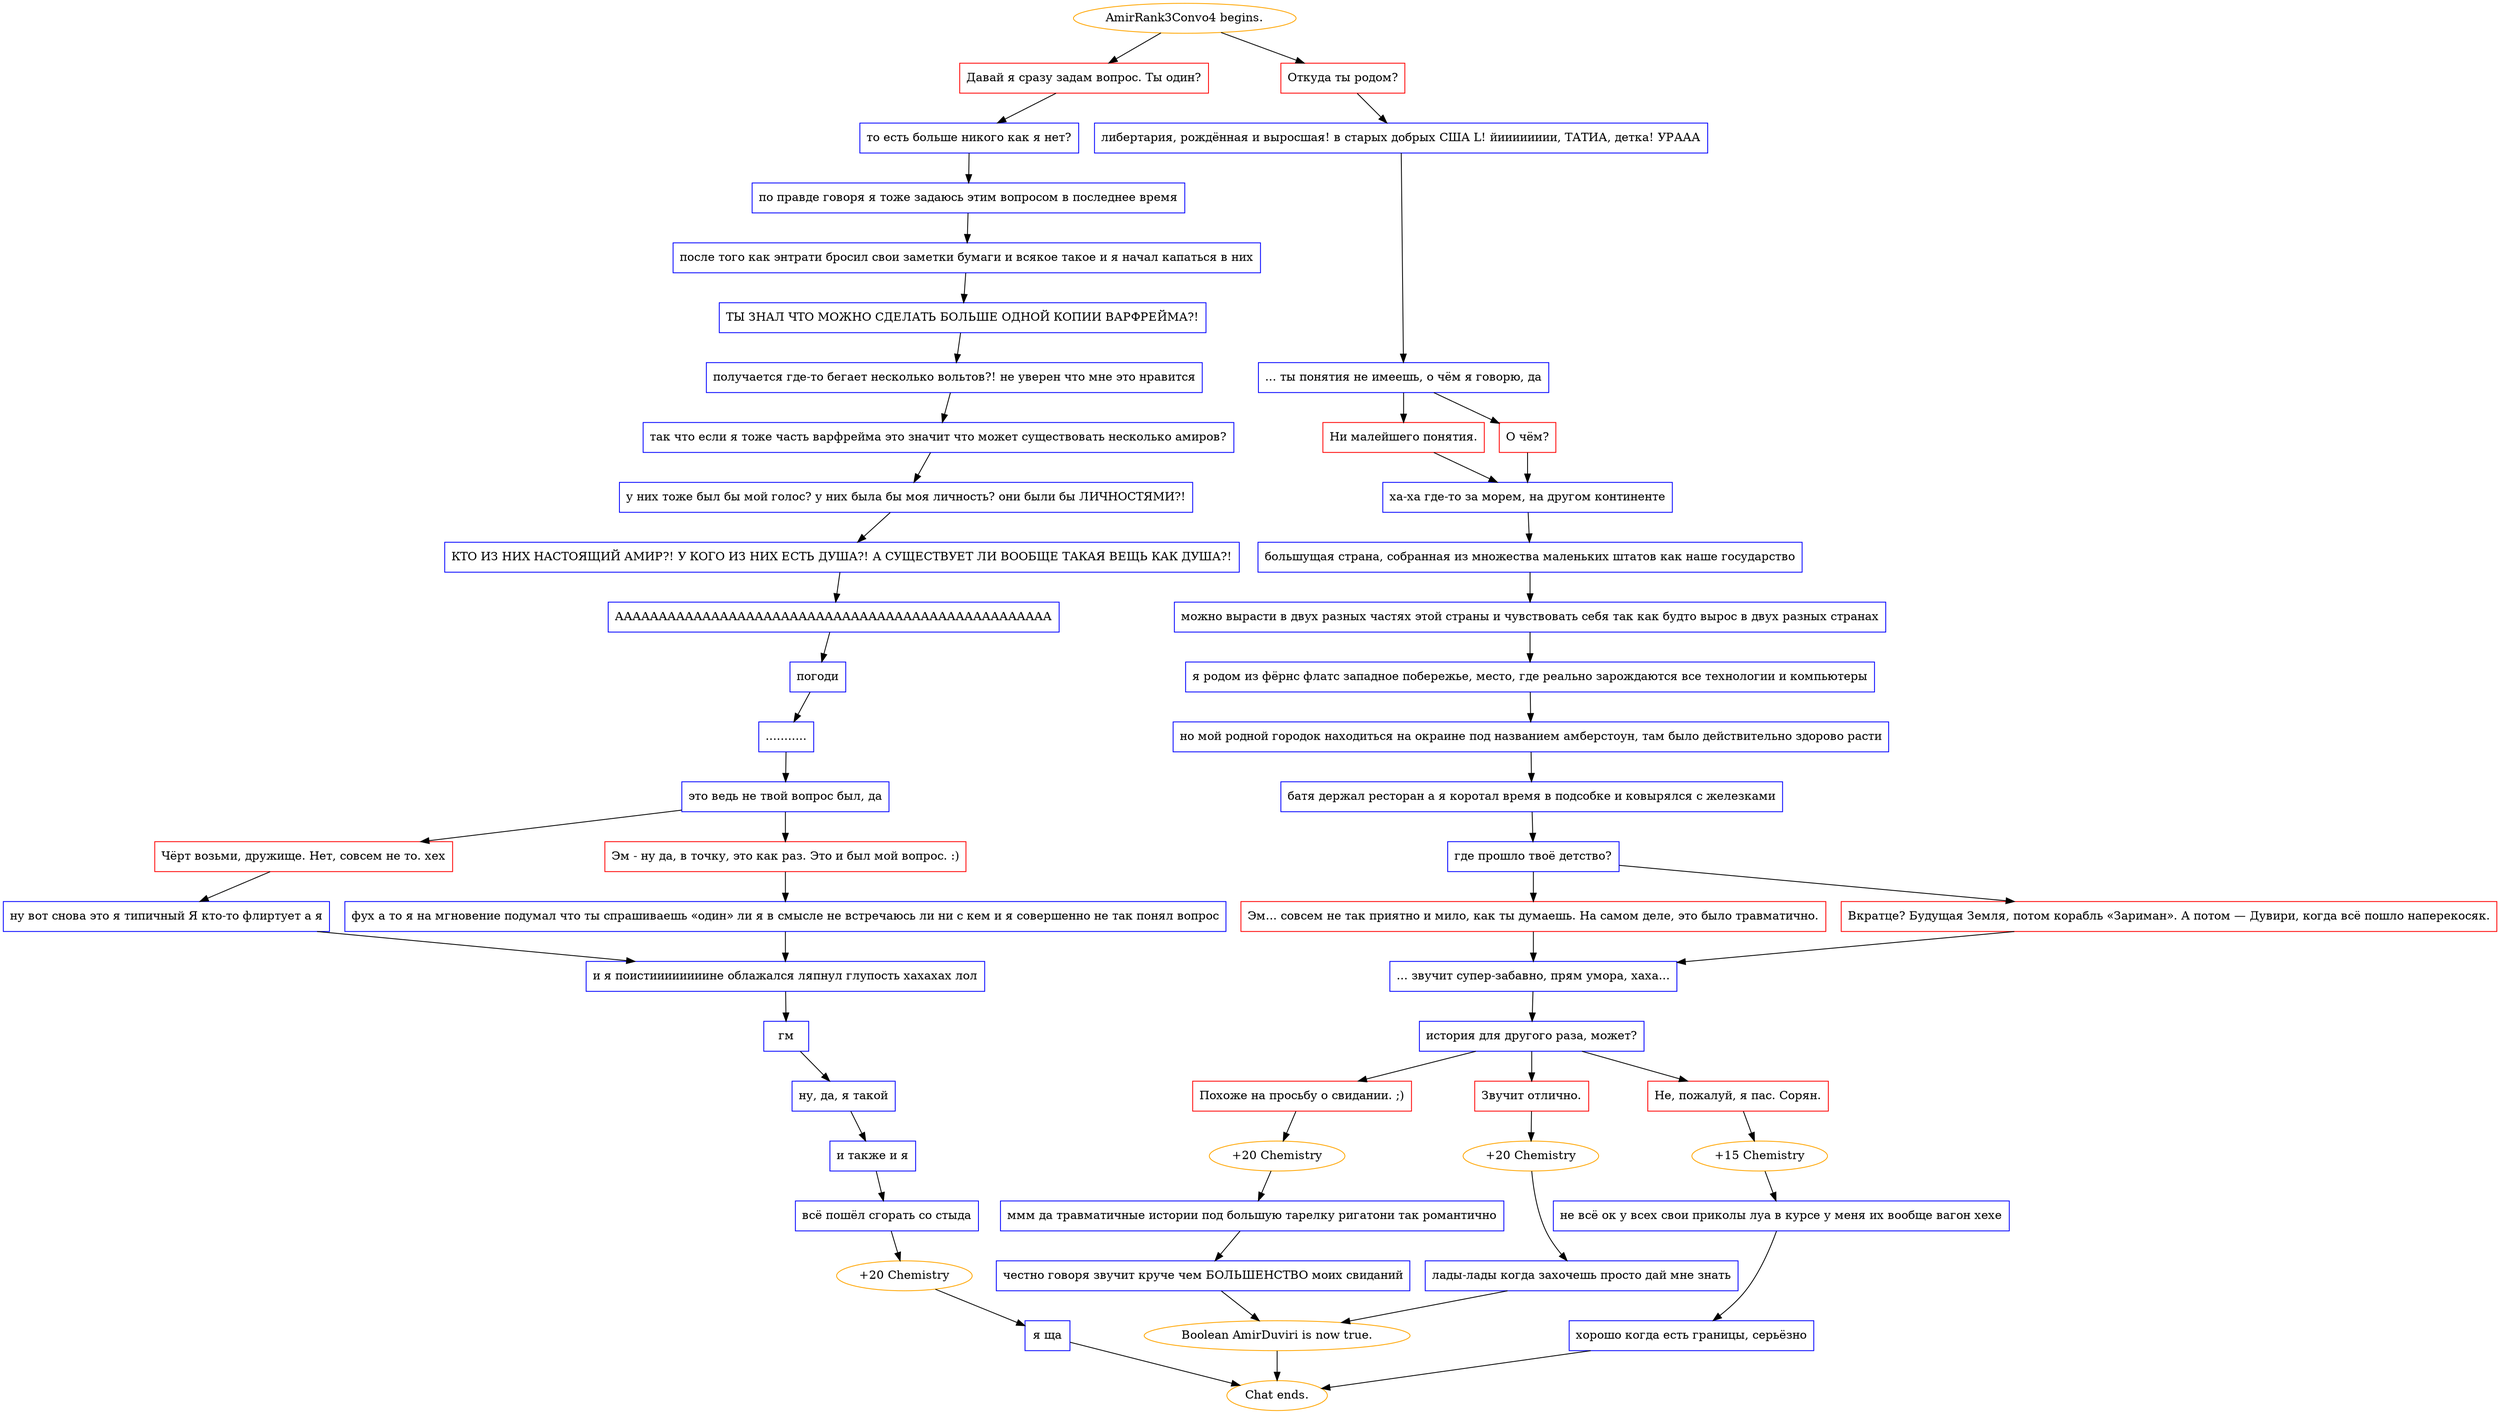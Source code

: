 digraph {
	"AmirRank3Convo4 begins." [color=orange];
		"AmirRank3Convo4 begins." -> j2331458689;
		"AmirRank3Convo4 begins." -> j1094302344;
	j2331458689 [label="Давай я сразу задам вопрос. Ты один?",shape=box,color=red];
		j2331458689 -> j1939036679;
	j1094302344 [label="Откуда ты родом?",shape=box,color=red];
		j1094302344 -> j3450208480;
	j1939036679 [label="то есть больше никого как я нет?",shape=box,color=blue];
		j1939036679 -> j1257462277;
	j3450208480 [label="либертария, рождённая и выросшая! в старых добрых США L! йииииииии, ТАТИА, детка! УРААА",shape=box,color=blue];
		j3450208480 -> j156038793;
	j1257462277 [label="по правде говоря я тоже задаюсь этим вопросом в последнее время",shape=box,color=blue];
		j1257462277 -> j4007565724;
	j156038793 [label="... ты понятия не имеешь, о чём я говорю, да",shape=box,color=blue];
		j156038793 -> j1181587041;
		j156038793 -> j3731399864;
	j4007565724 [label="после того как энтрати бросил свои заметки бумаги и всякое такое и я начал капаться в них",shape=box,color=blue];
		j4007565724 -> j2860097207;
	j1181587041 [label="Ни малейшего понятия.",shape=box,color=red];
		j1181587041 -> j4078295523;
	j3731399864 [label="О чём?",shape=box,color=red];
		j3731399864 -> j4078295523;
	j2860097207 [label="ТЫ ЗНАЛ ЧТО МОЖНО СДЕЛАТЬ БОЛЬШЕ ОДНОЙ КОПИИ ВАРФРЕЙМА?!",shape=box,color=blue];
		j2860097207 -> j2764041663;
	j4078295523 [label="ха-ха где-то за морем, на другом континенте",shape=box,color=blue];
		j4078295523 -> j2105961105;
	j2764041663 [label="получается где-то бегает несколько вольтов?! не уверен что мне это нравится",shape=box,color=blue];
		j2764041663 -> j1115741561;
	j2105961105 [label="большущая страна, собранная из множества маленьких штатов как наше государство",shape=box,color=blue];
		j2105961105 -> j2031036188;
	j1115741561 [label="так что если я тоже часть варфрейма это значит что может существовать несколько амиров?",shape=box,color=blue];
		j1115741561 -> j3125738412;
	j2031036188 [label="можно вырасти в двух разных частях этой страны и чувствовать себя так как будто вырос в двух разных странах",shape=box,color=blue];
		j2031036188 -> j210003857;
	j3125738412 [label="у них тоже был бы мой голос? у них была бы моя личность? они были бы ЛИЧНОСТЯМИ?!",shape=box,color=blue];
		j3125738412 -> j1279684555;
	j210003857 [label="я родом из фёрнс флатс западное побережье, место, где реально зарождаются все технологии и компьютеры",shape=box,color=blue];
		j210003857 -> j1583916980;
	j1279684555 [label="КТО ИЗ НИХ НАСТОЯЩИЙ АМИР?! У КОГО ИЗ НИХ ЕСТЬ ДУША?! А СУЩЕСТВУЕТ ЛИ ВООБЩЕ ТАКАЯ ВЕЩЬ КАК ДУША?!",shape=box,color=blue];
		j1279684555 -> j2516207051;
	j1583916980 [label="но мой родной городок находиться на окраине под названием амберстоун, там было действительно здорово расти",shape=box,color=blue];
		j1583916980 -> j3240609264;
	j2516207051 [label="АААААААААААААААААААААААААААААААААААААААААААААААААА",shape=box,color=blue];
		j2516207051 -> j3378752066;
	j3240609264 [label="батя держал ресторан а я коротал время в подсобке и ковырялся с железками",shape=box,color=blue];
		j3240609264 -> j497542030;
	j3378752066 [label="погоди",shape=box,color=blue];
		j3378752066 -> j3503244617;
	j497542030 [label="где прошло твоё детство?",shape=box,color=blue];
		j497542030 -> j3473516487;
		j497542030 -> j1718199038;
	j3503244617 [label="...........",shape=box,color=blue];
		j3503244617 -> j1234214197;
	j3473516487 [label="Эм... совсем не так приятно и мило, как ты думаешь. На самом деле, это было травматично.",shape=box,color=red];
		j3473516487 -> j4033827015;
	j1718199038 [label="Вкратце? Будущая Земля, потом корабль «Зариман». А потом — Дувири, когда всё пошло наперекосяк.",shape=box,color=red];
		j1718199038 -> j4033827015;
	j1234214197 [label="это ведь не твой вопрос был, да",shape=box,color=blue];
		j1234214197 -> j1288999918;
		j1234214197 -> j1086119934;
	j4033827015 [label="... звучит супер-забавно, прям умора, хаха...",shape=box,color=blue];
		j4033827015 -> j3524885715;
	j1288999918 [label="Чёрт возьми, дружище. Нет, совсем не то. хех",shape=box,color=red];
		j1288999918 -> j3103209055;
	j1086119934 [label="Эм - ну да, в точку, это как раз. Это и был мой вопрос. :)",shape=box,color=red];
		j1086119934 -> j2210074288;
	j3524885715 [label="история для другого раза, может?",shape=box,color=blue];
		j3524885715 -> j2925830550;
		j3524885715 -> j1938450602;
		j3524885715 -> j3682668072;
	j3103209055 [label="ну вот снова это я типичный Я кто-то флиртует а я",shape=box,color=blue];
		j3103209055 -> j2174363948;
	j2210074288 [label="фух а то я на мгновение подумал что ты спрашиваешь «один» ли я в смысле не встречаюсь ли ни с кем и я совершенно не так понял вопрос",shape=box,color=blue];
		j2210074288 -> j2174363948;
	j2925830550 [label="Похоже на просьбу о свидании. ;)",shape=box,color=red];
		j2925830550 -> j60410594;
	j1938450602 [label="Звучит отлично.",shape=box,color=red];
		j1938450602 -> j1560935883;
	j3682668072 [label="Не, пожалуй, я пас. Сорян.",shape=box,color=red];
		j3682668072 -> j2927622831;
	j2174363948 [label="и я поистиииииииине облажался ляпнул глупость хахахах лол",shape=box,color=blue];
		j2174363948 -> j4034174776;
	j60410594 [label="+20 Chemistry",color=orange];
		j60410594 -> j2913732586;
	j1560935883 [label="+20 Chemistry",color=orange];
		j1560935883 -> j2459125111;
	j2927622831 [label="+15 Chemistry",color=orange];
		j2927622831 -> j3575774568;
	j4034174776 [label="гм",shape=box,color=blue];
		j4034174776 -> j1468205003;
	j2913732586 [label="ммм да травматичные истории под большую тарелку ригатони так романтично",shape=box,color=blue];
		j2913732586 -> j3515543264;
	j2459125111 [label="лады-лады когда захочешь просто дай мне знать",shape=box,color=blue];
		j2459125111 -> j647457247;
	j3575774568 [label="не всё ок у всех свои приколы луа в курсе у меня их вообще вагон хехе",shape=box,color=blue];
		j3575774568 -> j3826360760;
	j1468205003 [label="ну, да, я такой",shape=box,color=blue];
		j1468205003 -> j493499320;
	j3515543264 [label="честно говоря звучит круче чем БОЛЬШЕНСТВО моих свиданий",shape=box,color=blue];
		j3515543264 -> j647457247;
	j647457247 [label="Boolean AmirDuviri is now true.",color=orange];
		j647457247 -> "Chat ends.";
	j3826360760 [label="хорошо когда есть границы, серьёзно",shape=box,color=blue];
		j3826360760 -> "Chat ends.";
	j493499320 [label="и также и я",shape=box,color=blue];
		j493499320 -> j216240145;
	"Chat ends." [color=orange];
	j216240145 [label="всё пошёл сгорать со стыда",shape=box,color=blue];
		j216240145 -> j855525633;
	j855525633 [label="+20 Chemistry",color=orange];
		j855525633 -> j3228133328;
	j3228133328 [label="я ща",shape=box,color=blue];
		j3228133328 -> "Chat ends.";
}